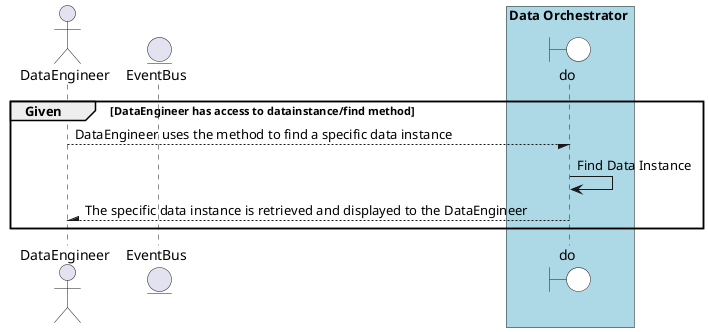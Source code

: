 @startuml


actor "DataEngineer"


entity EventBus

box Data Orchestrator #lightblue
    boundary do #white
end box


group Given [DataEngineer has access to datainstance/find method]

"DataEngineer" --/ do: DataEngineer uses the method to find a specific data instance
"do" -> do: Find Data Instance



"DataEngineer" /-- do: The specific data instance is retrieved and displayed to the DataEngineer


end

@enduml
